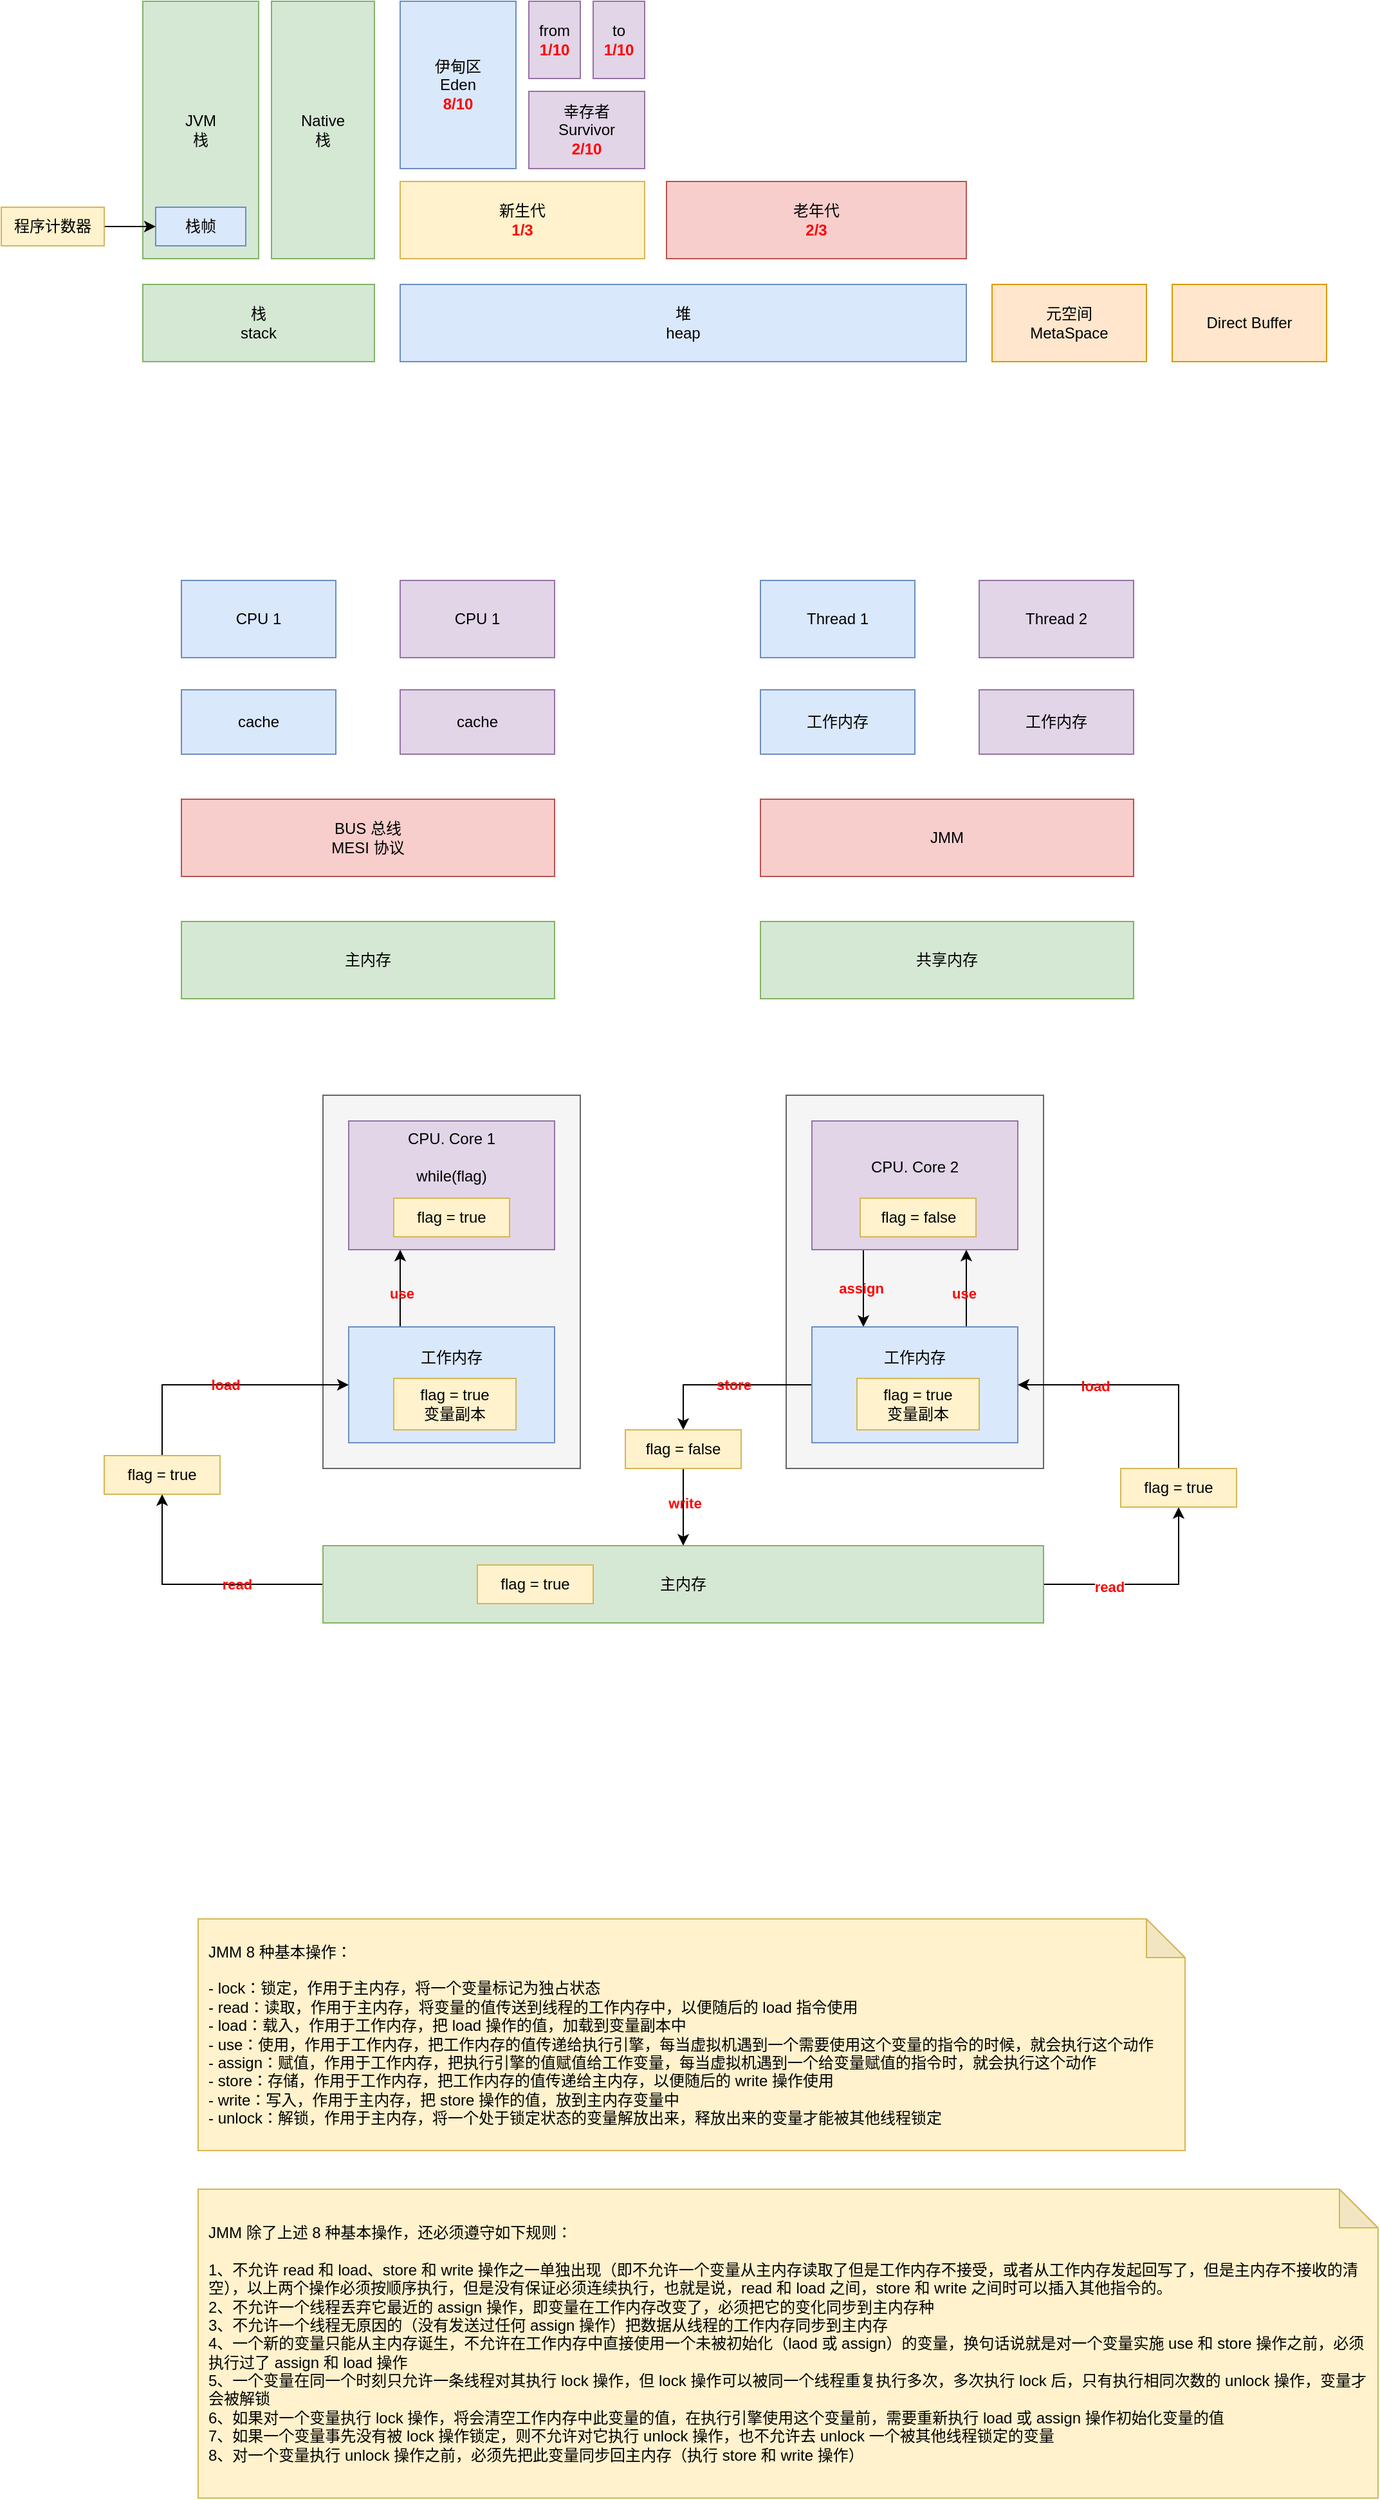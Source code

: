 <mxfile version="18.2.0" type="github">
  <diagram id="U2mbdFIcwTZRsRQhMx0o" name="Page-1">
    <mxGraphModel dx="1186" dy="738" grid="1" gridSize="10" guides="1" tooltips="1" connect="1" arrows="1" fold="1" page="1" pageScale="1" pageWidth="827" pageHeight="1169" math="0" shadow="0">
      <root>
        <mxCell id="0" />
        <mxCell id="1" parent="0" />
        <mxCell id="Xb918L0yOFp29Q5SgB93-2" value="栈&lt;br&gt;stack" style="rounded=0;whiteSpace=wrap;html=1;fillColor=#d5e8d4;strokeColor=#82b366;" parent="1" vertex="1">
          <mxGeometry x="140" y="370" width="180" height="60" as="geometry" />
        </mxCell>
        <mxCell id="Xb918L0yOFp29Q5SgB93-3" value="堆&lt;br&gt;heap" style="rounded=0;whiteSpace=wrap;html=1;fillColor=#dae8fc;strokeColor=#6c8ebf;" parent="1" vertex="1">
          <mxGeometry x="340" y="370" width="440" height="60" as="geometry" />
        </mxCell>
        <mxCell id="Xb918L0yOFp29Q5SgB93-4" value="JVM&lt;br&gt;栈" style="rounded=0;whiteSpace=wrap;html=1;fillColor=#d5e8d4;strokeColor=#82b366;" parent="1" vertex="1">
          <mxGeometry x="140" y="150" width="90" height="200" as="geometry" />
        </mxCell>
        <mxCell id="Xb918L0yOFp29Q5SgB93-5" value="Native&lt;br&gt;栈" style="rounded=0;whiteSpace=wrap;html=1;fillColor=#d5e8d4;strokeColor=#82b366;" parent="1" vertex="1">
          <mxGeometry x="240" y="150" width="80" height="200" as="geometry" />
        </mxCell>
        <mxCell id="Xb918L0yOFp29Q5SgB93-7" value="栈帧" style="rounded=0;whiteSpace=wrap;html=1;fillColor=#dae8fc;strokeColor=#6c8ebf;" parent="1" vertex="1">
          <mxGeometry x="150" y="310" width="70" height="30" as="geometry" />
        </mxCell>
        <mxCell id="Xb918L0yOFp29Q5SgB93-9" style="edgeStyle=orthogonalEdgeStyle;rounded=0;orthogonalLoop=1;jettySize=auto;html=1;exitX=1;exitY=0.5;exitDx=0;exitDy=0;entryX=0;entryY=0.5;entryDx=0;entryDy=0;" parent="1" source="Xb918L0yOFp29Q5SgB93-8" target="Xb918L0yOFp29Q5SgB93-7" edge="1">
          <mxGeometry relative="1" as="geometry" />
        </mxCell>
        <mxCell id="Xb918L0yOFp29Q5SgB93-8" value="程序计数器" style="rounded=0;whiteSpace=wrap;html=1;fillColor=#fff2cc;strokeColor=#d6b656;" parent="1" vertex="1">
          <mxGeometry x="30" y="310" width="80" height="30" as="geometry" />
        </mxCell>
        <mxCell id="Xb918L0yOFp29Q5SgB93-10" value="元空间&lt;br&gt;MetaSpace" style="rounded=0;whiteSpace=wrap;html=1;fillColor=#ffe6cc;strokeColor=#d79b00;" parent="1" vertex="1">
          <mxGeometry x="800" y="370" width="120" height="60" as="geometry" />
        </mxCell>
        <mxCell id="Xb918L0yOFp29Q5SgB93-11" value="Direct Buffer" style="rounded=0;whiteSpace=wrap;html=1;fillColor=#ffe6cc;strokeColor=#d79b00;" parent="1" vertex="1">
          <mxGeometry x="940" y="370" width="120" height="60" as="geometry" />
        </mxCell>
        <mxCell id="Xb918L0yOFp29Q5SgB93-12" value="新生代&lt;br&gt;&lt;b&gt;&lt;font color=&quot;#ff0000&quot;&gt;1/3&lt;/font&gt;&lt;/b&gt;" style="rounded=0;whiteSpace=wrap;html=1;fillColor=#fff2cc;strokeColor=#d6b656;" parent="1" vertex="1">
          <mxGeometry x="340" y="290" width="190" height="60" as="geometry" />
        </mxCell>
        <mxCell id="Xb918L0yOFp29Q5SgB93-13" value="老年代&lt;br&gt;&lt;b&gt;&lt;font color=&quot;#ff0000&quot;&gt;2/3&lt;/font&gt;&lt;/b&gt;" style="rounded=0;whiteSpace=wrap;html=1;fillColor=#f8cecc;strokeColor=#b85450;" parent="1" vertex="1">
          <mxGeometry x="547" y="290" width="233" height="60" as="geometry" />
        </mxCell>
        <mxCell id="Xb918L0yOFp29Q5SgB93-14" value="伊甸区&lt;br&gt;Eden&lt;br&gt;&lt;b&gt;&lt;font color=&quot;#ff0000&quot;&gt;8/10&lt;/font&gt;&lt;/b&gt;" style="rounded=0;whiteSpace=wrap;html=1;fillColor=#dae8fc;strokeColor=#6c8ebf;" parent="1" vertex="1">
          <mxGeometry x="340" y="150" width="90" height="130" as="geometry" />
        </mxCell>
        <mxCell id="Xb918L0yOFp29Q5SgB93-15" value="幸存者&lt;br&gt;Survivor&lt;br&gt;&lt;b&gt;&lt;font color=&quot;#ff0000&quot;&gt;2/10&lt;/font&gt;&lt;/b&gt;" style="rounded=0;whiteSpace=wrap;html=1;fillColor=#e1d5e7;strokeColor=#9673a6;" parent="1" vertex="1">
          <mxGeometry x="440" y="220" width="90" height="60" as="geometry" />
        </mxCell>
        <mxCell id="Xb918L0yOFp29Q5SgB93-18" value="from&lt;br&gt;&lt;b&gt;&lt;font color=&quot;#ff0000&quot;&gt;1/10&lt;/font&gt;&lt;/b&gt;" style="rounded=0;whiteSpace=wrap;html=1;fillColor=#e1d5e7;strokeColor=#9673a6;" parent="1" vertex="1">
          <mxGeometry x="440" y="150" width="40" height="60" as="geometry" />
        </mxCell>
        <mxCell id="Xb918L0yOFp29Q5SgB93-19" value="to&lt;br&gt;&lt;b&gt;&lt;font color=&quot;#ff0000&quot;&gt;1/10&lt;/font&gt;&lt;/b&gt;" style="rounded=0;whiteSpace=wrap;html=1;fillColor=#e1d5e7;strokeColor=#9673a6;" parent="1" vertex="1">
          <mxGeometry x="490" y="150" width="40" height="60" as="geometry" />
        </mxCell>
        <mxCell id="Qc0U8ui9A_1nA_hGlVjU-1" value="主内存" style="rounded=0;whiteSpace=wrap;html=1;fillColor=#d5e8d4;strokeColor=#82b366;" parent="1" vertex="1">
          <mxGeometry x="170" y="865" width="290" height="60" as="geometry" />
        </mxCell>
        <mxCell id="Qc0U8ui9A_1nA_hGlVjU-2" value="BUS 总线&lt;br&gt;MESI 协议" style="rounded=0;whiteSpace=wrap;html=1;fillColor=#f8cecc;strokeColor=#b85450;" parent="1" vertex="1">
          <mxGeometry x="170" y="770" width="290" height="60" as="geometry" />
        </mxCell>
        <mxCell id="Qc0U8ui9A_1nA_hGlVjU-4" value="cache" style="rounded=0;whiteSpace=wrap;html=1;fillColor=#dae8fc;strokeColor=#6c8ebf;" parent="1" vertex="1">
          <mxGeometry x="170" y="685" width="120" height="50" as="geometry" />
        </mxCell>
        <mxCell id="Qc0U8ui9A_1nA_hGlVjU-5" value="cache" style="rounded=0;whiteSpace=wrap;html=1;fillColor=#e1d5e7;strokeColor=#9673a6;" parent="1" vertex="1">
          <mxGeometry x="340" y="685" width="120" height="50" as="geometry" />
        </mxCell>
        <mxCell id="Qc0U8ui9A_1nA_hGlVjU-6" value="CPU 1" style="rounded=0;whiteSpace=wrap;html=1;fillColor=#dae8fc;strokeColor=#6c8ebf;" parent="1" vertex="1">
          <mxGeometry x="170" y="600" width="120" height="60" as="geometry" />
        </mxCell>
        <mxCell id="Qc0U8ui9A_1nA_hGlVjU-7" value="CPU 1" style="rounded=0;whiteSpace=wrap;html=1;fillColor=#e1d5e7;strokeColor=#9673a6;" parent="1" vertex="1">
          <mxGeometry x="340" y="600" width="120" height="60" as="geometry" />
        </mxCell>
        <mxCell id="Qc0U8ui9A_1nA_hGlVjU-8" value="共享内存" style="rounded=0;whiteSpace=wrap;html=1;fillColor=#d5e8d4;strokeColor=#82b366;" parent="1" vertex="1">
          <mxGeometry x="620" y="865" width="290" height="60" as="geometry" />
        </mxCell>
        <mxCell id="Qc0U8ui9A_1nA_hGlVjU-9" value="JMM" style="rounded=0;whiteSpace=wrap;html=1;fillColor=#f8cecc;strokeColor=#b85450;" parent="1" vertex="1">
          <mxGeometry x="620" y="770" width="290" height="60" as="geometry" />
        </mxCell>
        <mxCell id="Qc0U8ui9A_1nA_hGlVjU-10" value="工作内存" style="rounded=0;whiteSpace=wrap;html=1;fillColor=#dae8fc;strokeColor=#6c8ebf;" parent="1" vertex="1">
          <mxGeometry x="620" y="685" width="120" height="50" as="geometry" />
        </mxCell>
        <mxCell id="Qc0U8ui9A_1nA_hGlVjU-11" value="工作内存" style="rounded=0;whiteSpace=wrap;html=1;fillColor=#e1d5e7;strokeColor=#9673a6;" parent="1" vertex="1">
          <mxGeometry x="790" y="685" width="120" height="50" as="geometry" />
        </mxCell>
        <mxCell id="Qc0U8ui9A_1nA_hGlVjU-12" value="Thread 1" style="rounded=0;whiteSpace=wrap;html=1;fillColor=#dae8fc;strokeColor=#6c8ebf;" parent="1" vertex="1">
          <mxGeometry x="620" y="600" width="120" height="60" as="geometry" />
        </mxCell>
        <mxCell id="Qc0U8ui9A_1nA_hGlVjU-13" value="Thread 2" style="rounded=0;whiteSpace=wrap;html=1;fillColor=#e1d5e7;strokeColor=#9673a6;" parent="1" vertex="1">
          <mxGeometry x="790" y="600" width="120" height="60" as="geometry" />
        </mxCell>
        <mxCell id="Qc0U8ui9A_1nA_hGlVjU-65" value="&lt;div class=&quot;mind-clipboard&quot;&gt;&lt;div&gt;JMM 8 种基本操作：&lt;/div&gt;&lt;div&gt;&lt;br&gt;&lt;/div&gt;- lock：锁定，作用于主内存，将一个变量标记为独占状态&lt;div&gt;- read：读取，作用于主内存，将变量的值传送到线程的工作内存中，以便随后的 load 指令使用&lt;/div&gt;&lt;div&gt;- load：载入，作用于工作内存，把 load 操作的值，加载到变量副本中&lt;/div&gt;&lt;div&gt;- use：使用，作用于工作内存，把工作内存的值传递给执行引擎，每当虚拟机遇到一个需要使用这个变量的指令的时候，就会执行这个动作&lt;/div&gt;&lt;div&gt;- assign：赋值，作用于工作内存，把执行引擎的值赋值给工作变量，每当虚拟机遇到一个给变量赋值的指令时，就会执行这个动作&lt;/div&gt;&lt;div&gt;- store：存储，作用于工作内存，把工作内存的值传递给主内存，以便随后的 write 操作使用&lt;/div&gt;&lt;div&gt;- write：写入，作用于主内存，把 store 操作的值，放到主内存变量中&lt;/div&gt;&lt;div&gt;- unlock：解锁，作用于主内存，将一个处于锁定状态的变量解放出来，释放出来的变量才能被其他线程锁定&lt;/div&gt;&lt;/div&gt;" style="shape=note;whiteSpace=wrap;html=1;backgroundOutline=1;darkOpacity=0.05;shadow=0;fontFamily=Helvetica;fillColor=#fff2cc;strokeColor=#d6b656;align=left;spacing=8;" parent="1" vertex="1">
          <mxGeometry x="183" y="1640" width="767" height="180" as="geometry" />
        </mxCell>
        <mxCell id="Qc0U8ui9A_1nA_hGlVjU-66" value="&lt;div class=&quot;mind-clipboard&quot;&gt;JMM 除了上述 8 种基本操作，还必须遵守如下规则：&lt;div&gt;&lt;br&gt;&lt;/div&gt;&lt;div&gt;1、不允许 read 和 load、store 和 write 操作之一单独出现（即不允许一个变量从主内存读取了但是工作内存不接受，或者从工作内存发起回写了，但是主内存不接收的清空），以上两个操作必须按顺序执行，但是没有保证必须连续执行，也就是说，read 和 load 之间，store 和 write 之间时可以插入其他指令的。&lt;/div&gt;&lt;div&gt;2、不允许一个线程丢弃它最近的 assign 操作，即变量在工作内存改变了，必须把它的变化同步到主内存种&lt;/div&gt;&lt;div&gt;3、不允许一个线程无原因的（没有发送过任何 assign 操作）把数据从线程的工作内存同步到主内存&lt;/div&gt;&lt;div&gt;4、一个新的变量只能从主内存诞生，不允许在工作内存中直接使用一个未被初始化（laod 或 assign）的变量，换句话说就是对一个变量实施 use 和 store 操作之前，必须执行过了 assign 和 load 操作&lt;/div&gt;&lt;div&gt;5、一个变量在同一个时刻只允许一条线程对其执行 lock 操作，但 lock 操作可以被同一个线程重复执行多次，多次执行 lock 后，只有执行相同次数的 unlock 操作，变量才会被解锁&lt;/div&gt;&lt;div&gt;6、如果对一个变量执行 lock 操作，将会清空工作内存中此变量的值，在执行引擎使用这个变量前，需要重新执行 load 或 assign 操作初始化变量的值&lt;/div&gt;&lt;div&gt;7、如果一个变量事先没有被 lock 操作锁定，则不允许对它执行 unlock 操作，也不允许去 unlock 一个被其他线程锁定的变量&lt;/div&gt;&lt;div&gt;8、对一个变量执行 unlock 操作之前，必须先把此变量同步回主内存（执行 store 和 write 操作）&lt;/div&gt;&lt;/div&gt;" style="shape=note;whiteSpace=wrap;html=1;backgroundOutline=1;darkOpacity=0.05;shadow=0;fontFamily=Helvetica;align=left;spacing=8;fillColor=#fff2cc;strokeColor=#d6b656;" parent="1" vertex="1">
          <mxGeometry x="183" y="1850" width="917" height="240" as="geometry" />
        </mxCell>
        <mxCell id="Qc0U8ui9A_1nA_hGlVjU-112" style="edgeStyle=orthogonalEdgeStyle;rounded=0;orthogonalLoop=1;jettySize=auto;html=1;exitX=0;exitY=0.5;exitDx=0;exitDy=0;fontFamily=Helvetica;fontColor=#000000;entryX=0.5;entryY=1;entryDx=0;entryDy=0;" parent="1" source="Qc0U8ui9A_1nA_hGlVjU-94" target="Qc0U8ui9A_1nA_hGlVjU-113" edge="1">
          <mxGeometry relative="1" as="geometry">
            <mxPoint x="150" y="1330" as="targetPoint" />
          </mxGeometry>
        </mxCell>
        <mxCell id="Qc0U8ui9A_1nA_hGlVjU-115" value="read" style="edgeLabel;html=1;align=center;verticalAlign=middle;resizable=0;points=[];fontFamily=Helvetica;fontColor=#FF0000;fontStyle=1;labelBackgroundColor=none;" parent="Qc0U8ui9A_1nA_hGlVjU-112" vertex="1" connectable="0">
          <mxGeometry x="-0.313" relative="1" as="geometry">
            <mxPoint as="offset" />
          </mxGeometry>
        </mxCell>
        <mxCell id="Qc0U8ui9A_1nA_hGlVjU-128" value="" style="edgeStyle=orthogonalEdgeStyle;rounded=0;orthogonalLoop=1;jettySize=auto;html=1;exitX=1;exitY=0.5;exitDx=0;exitDy=0;entryX=0.5;entryY=1;entryDx=0;entryDy=0;fontFamily=Helvetica;fontColor=#000000;" parent="1" source="Qc0U8ui9A_1nA_hGlVjU-94" target="Qc0U8ui9A_1nA_hGlVjU-127" edge="1">
          <mxGeometry x="-0.394" relative="1" as="geometry">
            <mxPoint as="offset" />
          </mxGeometry>
        </mxCell>
        <mxCell id="Qc0U8ui9A_1nA_hGlVjU-145" value="read" style="edgeLabel;html=1;align=center;verticalAlign=middle;resizable=0;points=[];fontFamily=Helvetica;fontColor=#FF0000;fontStyle=1" parent="Qc0U8ui9A_1nA_hGlVjU-128" vertex="1" connectable="0">
          <mxGeometry x="-0.382" y="-2" relative="1" as="geometry">
            <mxPoint as="offset" />
          </mxGeometry>
        </mxCell>
        <mxCell id="Qc0U8ui9A_1nA_hGlVjU-94" value="主内存" style="rounded=0;whiteSpace=wrap;html=1;fillColor=#d5e8d4;strokeColor=#82b366;" parent="1" vertex="1">
          <mxGeometry x="280" y="1350" width="560" height="60" as="geometry" />
        </mxCell>
        <mxCell id="Qc0U8ui9A_1nA_hGlVjU-107" value="" style="rounded=0;whiteSpace=wrap;html=1;shadow=0;fontFamily=Helvetica;fontColor=#333333;fillColor=#f5f5f5;strokeColor=#666666;" parent="1" vertex="1">
          <mxGeometry x="280" y="1000" width="200" height="290" as="geometry" />
        </mxCell>
        <mxCell id="Qc0U8ui9A_1nA_hGlVjU-108" value="CPU. Core 1&lt;br&gt;&lt;br&gt;while(flag)&lt;br&gt;&lt;br&gt;&lt;br&gt;&lt;br&gt;" style="rounded=0;whiteSpace=wrap;html=1;shadow=0;fontFamily=Helvetica;fillColor=#e1d5e7;strokeColor=#9673a6;" parent="1" vertex="1">
          <mxGeometry x="300" y="1020" width="160" height="100" as="geometry" />
        </mxCell>
        <mxCell id="Qc0U8ui9A_1nA_hGlVjU-117" style="edgeStyle=orthogonalEdgeStyle;rounded=0;orthogonalLoop=1;jettySize=auto;html=1;exitX=0.25;exitY=0;exitDx=0;exitDy=0;entryX=0.25;entryY=1;entryDx=0;entryDy=0;fontFamily=Helvetica;fontColor=#000000;" parent="1" source="Qc0U8ui9A_1nA_hGlVjU-109" target="Qc0U8ui9A_1nA_hGlVjU-108" edge="1">
          <mxGeometry relative="1" as="geometry" />
        </mxCell>
        <mxCell id="Qc0U8ui9A_1nA_hGlVjU-118" value="use" style="edgeLabel;html=1;align=center;verticalAlign=middle;resizable=0;points=[];fontFamily=Helvetica;fontColor=#FF0000;fontStyle=1;labelBackgroundColor=none;" parent="Qc0U8ui9A_1nA_hGlVjU-117" vertex="1" connectable="0">
          <mxGeometry x="-0.133" y="-1" relative="1" as="geometry">
            <mxPoint as="offset" />
          </mxGeometry>
        </mxCell>
        <mxCell id="Qc0U8ui9A_1nA_hGlVjU-109" value="工作内存&lt;br&gt;&lt;br&gt;&lt;br&gt;&lt;br&gt;" style="rounded=0;whiteSpace=wrap;html=1;shadow=0;fontFamily=Helvetica;fillColor=#dae8fc;strokeColor=#6c8ebf;" parent="1" vertex="1">
          <mxGeometry x="300" y="1180" width="160" height="90" as="geometry" />
        </mxCell>
        <mxCell id="Qc0U8ui9A_1nA_hGlVjU-110" value="flag = true&lt;br&gt;变量副本" style="rounded=0;whiteSpace=wrap;html=1;shadow=0;fontFamily=Helvetica;fillColor=#fff2cc;strokeColor=#d6b656;" parent="1" vertex="1">
          <mxGeometry x="335" y="1220" width="95" height="40" as="geometry" />
        </mxCell>
        <mxCell id="Qc0U8ui9A_1nA_hGlVjU-111" value="flag = true" style="rounded=0;whiteSpace=wrap;html=1;shadow=0;fontFamily=Helvetica;fillColor=#fff2cc;strokeColor=#d6b656;" parent="1" vertex="1">
          <mxGeometry x="400" y="1365" width="90" height="30" as="geometry" />
        </mxCell>
        <mxCell id="Qc0U8ui9A_1nA_hGlVjU-114" style="edgeStyle=orthogonalEdgeStyle;rounded=0;orthogonalLoop=1;jettySize=auto;html=1;exitX=0.5;exitY=0;exitDx=0;exitDy=0;entryX=0;entryY=0.5;entryDx=0;entryDy=0;fontFamily=Helvetica;fontColor=#000000;" parent="1" source="Qc0U8ui9A_1nA_hGlVjU-113" target="Qc0U8ui9A_1nA_hGlVjU-109" edge="1">
          <mxGeometry relative="1" as="geometry" />
        </mxCell>
        <mxCell id="Qc0U8ui9A_1nA_hGlVjU-116" value="load" style="edgeLabel;html=1;align=center;verticalAlign=middle;resizable=0;points=[];fontFamily=Helvetica;fontColor=#FF0000;fontStyle=1;labelBackgroundColor=none;" parent="Qc0U8ui9A_1nA_hGlVjU-114" vertex="1" connectable="0">
          <mxGeometry x="0.04" relative="1" as="geometry">
            <mxPoint as="offset" />
          </mxGeometry>
        </mxCell>
        <mxCell id="Qc0U8ui9A_1nA_hGlVjU-113" value="flag = true" style="rounded=0;whiteSpace=wrap;html=1;shadow=0;fontFamily=Helvetica;fillColor=#fff2cc;strokeColor=#d6b656;" parent="1" vertex="1">
          <mxGeometry x="110" y="1280" width="90" height="30" as="geometry" />
        </mxCell>
        <mxCell id="Qc0U8ui9A_1nA_hGlVjU-119" value="flag = true" style="rounded=0;whiteSpace=wrap;html=1;shadow=0;fontFamily=Helvetica;fillColor=#fff2cc;strokeColor=#d6b656;" parent="1" vertex="1">
          <mxGeometry x="335" y="1080" width="90" height="30" as="geometry" />
        </mxCell>
        <mxCell id="Qc0U8ui9A_1nA_hGlVjU-120" value="" style="rounded=0;whiteSpace=wrap;html=1;shadow=0;fontFamily=Helvetica;fontColor=#333333;fillColor=#f5f5f5;strokeColor=#666666;" parent="1" vertex="1">
          <mxGeometry x="640" y="1000" width="200" height="290" as="geometry" />
        </mxCell>
        <mxCell id="Qc0U8ui9A_1nA_hGlVjU-134" style="edgeStyle=orthogonalEdgeStyle;rounded=0;orthogonalLoop=1;jettySize=auto;html=1;exitX=0.25;exitY=1;exitDx=0;exitDy=0;entryX=0.25;entryY=0;entryDx=0;entryDy=0;fontFamily=Helvetica;fontColor=#000000;" parent="1" source="Qc0U8ui9A_1nA_hGlVjU-121" target="Qc0U8ui9A_1nA_hGlVjU-124" edge="1">
          <mxGeometry relative="1" as="geometry" />
        </mxCell>
        <mxCell id="Qc0U8ui9A_1nA_hGlVjU-135" value="assign" style="edgeLabel;html=1;align=center;verticalAlign=middle;resizable=0;points=[];fontFamily=Helvetica;fontColor=#FF0000;labelBackgroundColor=none;fontStyle=1" parent="Qc0U8ui9A_1nA_hGlVjU-134" vertex="1" connectable="0">
          <mxGeometry y="-2" relative="1" as="geometry">
            <mxPoint as="offset" />
          </mxGeometry>
        </mxCell>
        <mxCell id="Qc0U8ui9A_1nA_hGlVjU-121" value="CPU. Core 2&lt;br&gt;&lt;br&gt;&lt;br&gt;" style="rounded=0;whiteSpace=wrap;html=1;shadow=0;fontFamily=Helvetica;fillColor=#e1d5e7;strokeColor=#9673a6;" parent="1" vertex="1">
          <mxGeometry x="660" y="1020" width="160" height="100" as="geometry" />
        </mxCell>
        <mxCell id="Qc0U8ui9A_1nA_hGlVjU-132" style="edgeStyle=orthogonalEdgeStyle;rounded=0;orthogonalLoop=1;jettySize=auto;html=1;exitX=0.75;exitY=0;exitDx=0;exitDy=0;entryX=0.75;entryY=1;entryDx=0;entryDy=0;fontFamily=Helvetica;fontColor=#000000;" parent="1" source="Qc0U8ui9A_1nA_hGlVjU-124" target="Qc0U8ui9A_1nA_hGlVjU-121" edge="1">
          <mxGeometry relative="1" as="geometry" />
        </mxCell>
        <mxCell id="Qc0U8ui9A_1nA_hGlVjU-133" value="use" style="edgeLabel;html=1;align=center;verticalAlign=middle;resizable=0;points=[];fontFamily=Helvetica;fontColor=#FF0000;labelBackgroundColor=none;fontStyle=1" parent="Qc0U8ui9A_1nA_hGlVjU-132" vertex="1" connectable="0">
          <mxGeometry x="-0.133" y="2" relative="1" as="geometry">
            <mxPoint as="offset" />
          </mxGeometry>
        </mxCell>
        <mxCell id="Qc0U8ui9A_1nA_hGlVjU-138" style="edgeStyle=orthogonalEdgeStyle;rounded=0;orthogonalLoop=1;jettySize=auto;html=1;exitX=0;exitY=0.5;exitDx=0;exitDy=0;entryX=0.5;entryY=0;entryDx=0;entryDy=0;fontFamily=Helvetica;fontColor=#000000;" parent="1" source="Qc0U8ui9A_1nA_hGlVjU-124" target="Qc0U8ui9A_1nA_hGlVjU-137" edge="1">
          <mxGeometry relative="1" as="geometry" />
        </mxCell>
        <mxCell id="Qc0U8ui9A_1nA_hGlVjU-140" value="store" style="edgeLabel;html=1;align=center;verticalAlign=middle;resizable=0;points=[];fontFamily=Helvetica;fontColor=#FF0000;labelBackgroundColor=none;fontStyle=1" parent="Qc0U8ui9A_1nA_hGlVjU-138" vertex="1" connectable="0">
          <mxGeometry x="-0.096" relative="1" as="geometry">
            <mxPoint as="offset" />
          </mxGeometry>
        </mxCell>
        <mxCell id="Qc0U8ui9A_1nA_hGlVjU-124" value="工作内存&lt;br&gt;&lt;br&gt;&lt;br&gt;&lt;br&gt;" style="rounded=0;whiteSpace=wrap;html=1;shadow=0;fontFamily=Helvetica;fillColor=#dae8fc;strokeColor=#6c8ebf;" parent="1" vertex="1">
          <mxGeometry x="660" y="1180" width="160" height="90" as="geometry" />
        </mxCell>
        <mxCell id="Qc0U8ui9A_1nA_hGlVjU-125" value="flag = true&lt;br&gt;变量副本" style="rounded=0;whiteSpace=wrap;html=1;shadow=0;fontFamily=Helvetica;fillColor=#fff2cc;strokeColor=#d6b656;" parent="1" vertex="1">
          <mxGeometry x="695" y="1220" width="95" height="40" as="geometry" />
        </mxCell>
        <mxCell id="Qc0U8ui9A_1nA_hGlVjU-126" value="flag = false" style="rounded=0;whiteSpace=wrap;html=1;shadow=0;fontFamily=Helvetica;fillColor=#fff2cc;strokeColor=#d6b656;" parent="1" vertex="1">
          <mxGeometry x="697.5" y="1080" width="90" height="30" as="geometry" />
        </mxCell>
        <mxCell id="Qc0U8ui9A_1nA_hGlVjU-129" style="edgeStyle=orthogonalEdgeStyle;rounded=0;orthogonalLoop=1;jettySize=auto;html=1;exitX=0.5;exitY=0;exitDx=0;exitDy=0;entryX=1;entryY=0.5;entryDx=0;entryDy=0;fontFamily=Helvetica;fontColor=#000000;" parent="1" source="Qc0U8ui9A_1nA_hGlVjU-127" target="Qc0U8ui9A_1nA_hGlVjU-124" edge="1">
          <mxGeometry relative="1" as="geometry" />
        </mxCell>
        <mxCell id="Qc0U8ui9A_1nA_hGlVjU-130" value="load" style="edgeLabel;html=1;align=center;verticalAlign=middle;resizable=0;points=[];fontFamily=Helvetica;fontColor=#FF0000;labelBackgroundColor=none;fontStyle=1" parent="Qc0U8ui9A_1nA_hGlVjU-129" vertex="1" connectable="0">
          <mxGeometry x="0.368" y="1" relative="1" as="geometry">
            <mxPoint as="offset" />
          </mxGeometry>
        </mxCell>
        <mxCell id="Qc0U8ui9A_1nA_hGlVjU-127" value="flag = true" style="rounded=0;whiteSpace=wrap;html=1;shadow=0;fontFamily=Helvetica;fillColor=#fff2cc;strokeColor=#d6b656;" parent="1" vertex="1">
          <mxGeometry x="900" y="1290" width="90" height="30" as="geometry" />
        </mxCell>
        <mxCell id="Qc0U8ui9A_1nA_hGlVjU-139" style="edgeStyle=orthogonalEdgeStyle;rounded=0;orthogonalLoop=1;jettySize=auto;html=1;exitX=0.5;exitY=1;exitDx=0;exitDy=0;entryX=0.5;entryY=0;entryDx=0;entryDy=0;fontFamily=Helvetica;fontColor=#000000;" parent="1" source="Qc0U8ui9A_1nA_hGlVjU-137" target="Qc0U8ui9A_1nA_hGlVjU-94" edge="1">
          <mxGeometry relative="1" as="geometry" />
        </mxCell>
        <mxCell id="Qc0U8ui9A_1nA_hGlVjU-142" value="write" style="edgeLabel;html=1;align=center;verticalAlign=middle;resizable=0;points=[];fontFamily=Helvetica;fontColor=#FF0000;labelBackgroundColor=none;fontStyle=1" parent="Qc0U8ui9A_1nA_hGlVjU-139" vertex="1" connectable="0">
          <mxGeometry x="-0.1" y="1" relative="1" as="geometry">
            <mxPoint as="offset" />
          </mxGeometry>
        </mxCell>
        <mxCell id="Qc0U8ui9A_1nA_hGlVjU-137" value="flag = false" style="rounded=0;whiteSpace=wrap;html=1;shadow=0;fontFamily=Helvetica;fillColor=#fff2cc;strokeColor=#d6b656;" parent="1" vertex="1">
          <mxGeometry x="515" y="1260" width="90" height="30" as="geometry" />
        </mxCell>
      </root>
    </mxGraphModel>
  </diagram>
</mxfile>

